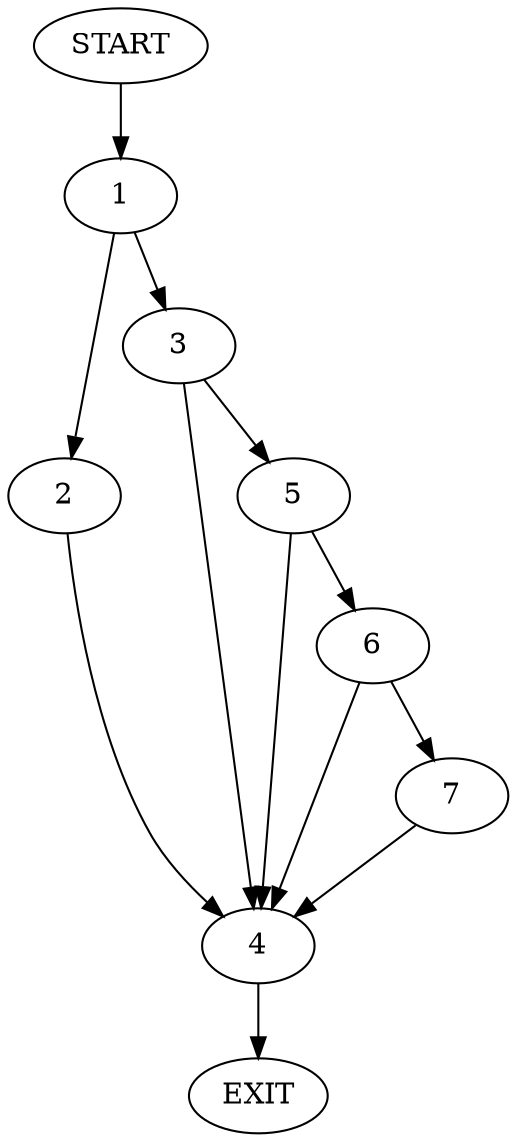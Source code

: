 digraph {
0 [label="START"];
1;
2;
3;
4;
5;
6;
7;
8 [label="EXIT"];
0 -> 1;
1 -> 2;
1 -> 3;
3 -> 4;
3 -> 5;
2 -> 4;
4 -> 8;
5 -> 4;
5 -> 6;
6 -> 4;
6 -> 7;
7 -> 4;
}